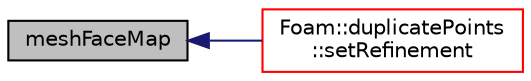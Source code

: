 digraph "meshFaceMap"
{
  bgcolor="transparent";
  edge [fontname="Helvetica",fontsize="10",labelfontname="Helvetica",labelfontsize="10"];
  node [fontname="Helvetica",fontsize="10",shape=record];
  rankdir="LR";
  Node1 [label="meshFaceMap",height=0.2,width=0.4,color="black", fillcolor="grey75", style="filled", fontcolor="black"];
  Node1 -> Node2 [dir="back",color="midnightblue",fontsize="10",style="solid",fontname="Helvetica"];
  Node2 [label="Foam::duplicatePoints\l::setRefinement",height=0.2,width=0.4,color="red",URL="$a00600.html#a159a54964aa4001ff24e9fb05834750a",tooltip="Play commands into polyTopoChange to duplicate points. Gets. "];
}
